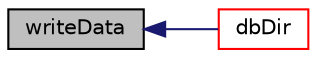 digraph "writeData"
{
  bgcolor="transparent";
  edge [fontname="Helvetica",fontsize="10",labelfontname="Helvetica",labelfontsize="10"];
  node [fontname="Helvetica",fontsize="10",shape=record];
  rankdir="LR";
  Node8669 [label="writeData",height=0.2,width=0.4,color="black", fillcolor="grey75", style="filled", fontcolor="black"];
  Node8669 -> Node8670 [dir="back",color="midnightblue",fontsize="10",style="solid",fontname="Helvetica"];
  Node8670 [label="dbDir",height=0.2,width=0.4,color="red",URL="$a27433.html#a9ecd132f79c64a2676e2ec906c864653",tooltip="Local directory path of this objectRegistry relative to the time. "];
}
